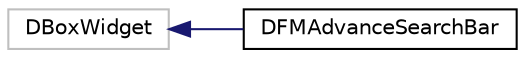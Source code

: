 digraph "类继承关系图"
{
  edge [fontname="Helvetica",fontsize="10",labelfontname="Helvetica",labelfontsize="10"];
  node [fontname="Helvetica",fontsize="10",shape=record];
  rankdir="LR";
  Node3023 [label="DBoxWidget",height=0.2,width=0.4,color="grey75", fillcolor="white", style="filled"];
  Node3023 -> Node0 [dir="back",color="midnightblue",fontsize="10",style="solid",fontname="Helvetica"];
  Node0 [label="DFMAdvanceSearchBar",height=0.2,width=0.4,color="black", fillcolor="white", style="filled",URL="$class_d_f_m_advance_search_bar.html"];
}
